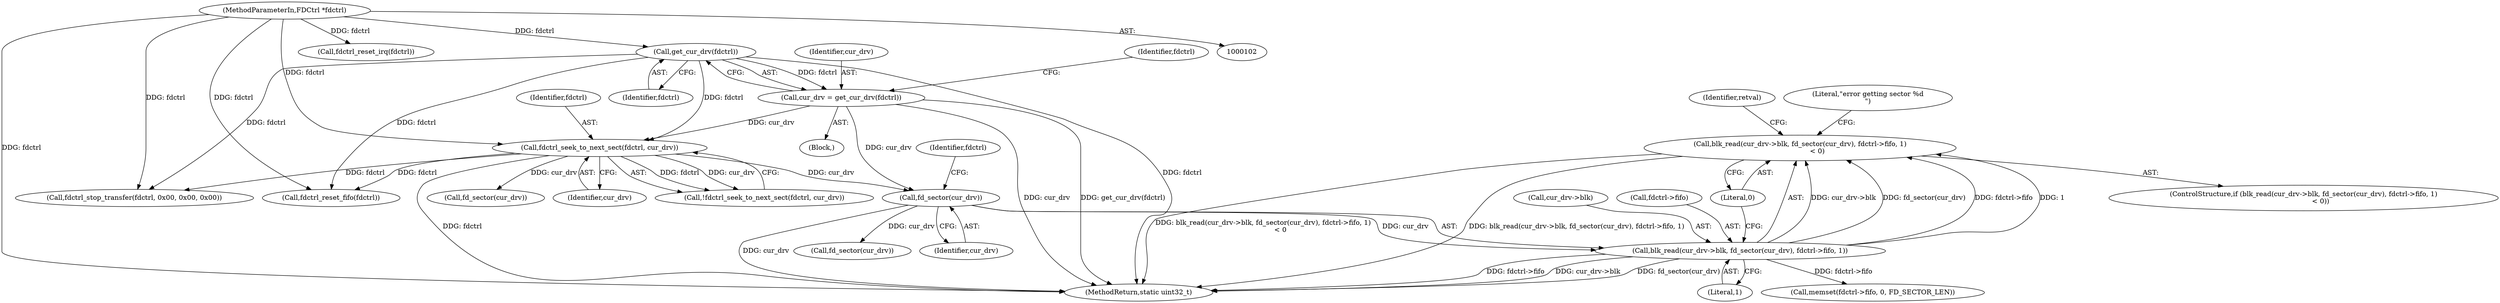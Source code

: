 digraph "0_qemu_e907746266721f305d67bc0718795fedee2e824c_0@API" {
"1000178" [label="(Call,blk_read(cur_drv->blk, fd_sector(cur_drv), fdctrl->fifo, 1)\n                < 0)"];
"1000179" [label="(Call,blk_read(cur_drv->blk, fd_sector(cur_drv), fdctrl->fifo, 1))"];
"1000183" [label="(Call,fd_sector(cur_drv))"];
"1000167" [label="(Call,fdctrl_seek_to_next_sect(fdctrl, cur_drv))"];
"1000113" [label="(Call,get_cur_drv(fdctrl))"];
"1000103" [label="(MethodParameterIn,FDCtrl *fdctrl)"];
"1000111" [label="(Call,cur_drv = get_cur_drv(fdctrl))"];
"1000173" [label="(Call,fd_sector(cur_drv))"];
"1000177" [label="(ControlStructure,if (blk_read(cur_drv->blk, fd_sector(cur_drv), fdctrl->fifo, 1)\n                < 0))"];
"1000192" [label="(Literal,\"error getting sector %d\n\")"];
"1000239" [label="(Call,fdctrl_reset_irq(fdctrl))"];
"1000114" [label="(Identifier,fdctrl)"];
"1000168" [label="(Identifier,fdctrl)"];
"1000186" [label="(Identifier,fdctrl)"];
"1000184" [label="(Identifier,cur_drv)"];
"1000195" [label="(Call,memset(fdctrl->fifo, 0, FD_SECTOR_LEN))"];
"1000166" [label="(Call,!fdctrl_seek_to_next_sect(fdctrl, cur_drv))"];
"1000230" [label="(Call,fdctrl_stop_transfer(fdctrl, 0x00, 0x00, 0x00))"];
"1000183" [label="(Call,fd_sector(cur_drv))"];
"1000178" [label="(Call,blk_read(cur_drv->blk, fd_sector(cur_drv), fdctrl->fifo, 1)\n                < 0)"];
"1000117" [label="(Identifier,fdctrl)"];
"1000189" [label="(Literal,0)"];
"1000103" [label="(MethodParameterIn,FDCtrl *fdctrl)"];
"1000112" [label="(Identifier,cur_drv)"];
"1000111" [label="(Call,cur_drv = get_cur_drv(fdctrl))"];
"1000237" [label="(Call,fdctrl_reset_fifo(fdctrl))"];
"1000180" [label="(Call,cur_drv->blk)"];
"1000113" [label="(Call,get_cur_drv(fdctrl))"];
"1000188" [label="(Literal,1)"];
"1000246" [label="(MethodReturn,static uint32_t)"];
"1000179" [label="(Call,blk_read(cur_drv->blk, fd_sector(cur_drv), fdctrl->fifo, 1))"];
"1000202" [label="(Identifier,retval)"];
"1000193" [label="(Call,fd_sector(cur_drv))"];
"1000167" [label="(Call,fdctrl_seek_to_next_sect(fdctrl, cur_drv))"];
"1000104" [label="(Block,)"];
"1000185" [label="(Call,fdctrl->fifo)"];
"1000169" [label="(Identifier,cur_drv)"];
"1000178" -> "1000177"  [label="AST: "];
"1000178" -> "1000189"  [label="CFG: "];
"1000179" -> "1000178"  [label="AST: "];
"1000189" -> "1000178"  [label="AST: "];
"1000192" -> "1000178"  [label="CFG: "];
"1000202" -> "1000178"  [label="CFG: "];
"1000178" -> "1000246"  [label="DDG: blk_read(cur_drv->blk, fd_sector(cur_drv), fdctrl->fifo, 1)\n                < 0"];
"1000178" -> "1000246"  [label="DDG: blk_read(cur_drv->blk, fd_sector(cur_drv), fdctrl->fifo, 1)"];
"1000179" -> "1000178"  [label="DDG: cur_drv->blk"];
"1000179" -> "1000178"  [label="DDG: fd_sector(cur_drv)"];
"1000179" -> "1000178"  [label="DDG: fdctrl->fifo"];
"1000179" -> "1000178"  [label="DDG: 1"];
"1000179" -> "1000188"  [label="CFG: "];
"1000180" -> "1000179"  [label="AST: "];
"1000183" -> "1000179"  [label="AST: "];
"1000185" -> "1000179"  [label="AST: "];
"1000188" -> "1000179"  [label="AST: "];
"1000189" -> "1000179"  [label="CFG: "];
"1000179" -> "1000246"  [label="DDG: fdctrl->fifo"];
"1000179" -> "1000246"  [label="DDG: cur_drv->blk"];
"1000179" -> "1000246"  [label="DDG: fd_sector(cur_drv)"];
"1000183" -> "1000179"  [label="DDG: cur_drv"];
"1000179" -> "1000195"  [label="DDG: fdctrl->fifo"];
"1000183" -> "1000184"  [label="CFG: "];
"1000184" -> "1000183"  [label="AST: "];
"1000186" -> "1000183"  [label="CFG: "];
"1000183" -> "1000246"  [label="DDG: cur_drv"];
"1000167" -> "1000183"  [label="DDG: cur_drv"];
"1000111" -> "1000183"  [label="DDG: cur_drv"];
"1000183" -> "1000193"  [label="DDG: cur_drv"];
"1000167" -> "1000166"  [label="AST: "];
"1000167" -> "1000169"  [label="CFG: "];
"1000168" -> "1000167"  [label="AST: "];
"1000169" -> "1000167"  [label="AST: "];
"1000166" -> "1000167"  [label="CFG: "];
"1000167" -> "1000246"  [label="DDG: fdctrl"];
"1000167" -> "1000166"  [label="DDG: fdctrl"];
"1000167" -> "1000166"  [label="DDG: cur_drv"];
"1000113" -> "1000167"  [label="DDG: fdctrl"];
"1000103" -> "1000167"  [label="DDG: fdctrl"];
"1000111" -> "1000167"  [label="DDG: cur_drv"];
"1000167" -> "1000173"  [label="DDG: cur_drv"];
"1000167" -> "1000230"  [label="DDG: fdctrl"];
"1000167" -> "1000237"  [label="DDG: fdctrl"];
"1000113" -> "1000111"  [label="AST: "];
"1000113" -> "1000114"  [label="CFG: "];
"1000114" -> "1000113"  [label="AST: "];
"1000111" -> "1000113"  [label="CFG: "];
"1000113" -> "1000246"  [label="DDG: fdctrl"];
"1000113" -> "1000111"  [label="DDG: fdctrl"];
"1000103" -> "1000113"  [label="DDG: fdctrl"];
"1000113" -> "1000230"  [label="DDG: fdctrl"];
"1000113" -> "1000237"  [label="DDG: fdctrl"];
"1000103" -> "1000102"  [label="AST: "];
"1000103" -> "1000246"  [label="DDG: fdctrl"];
"1000103" -> "1000230"  [label="DDG: fdctrl"];
"1000103" -> "1000237"  [label="DDG: fdctrl"];
"1000103" -> "1000239"  [label="DDG: fdctrl"];
"1000111" -> "1000104"  [label="AST: "];
"1000112" -> "1000111"  [label="AST: "];
"1000117" -> "1000111"  [label="CFG: "];
"1000111" -> "1000246"  [label="DDG: cur_drv"];
"1000111" -> "1000246"  [label="DDG: get_cur_drv(fdctrl)"];
}
